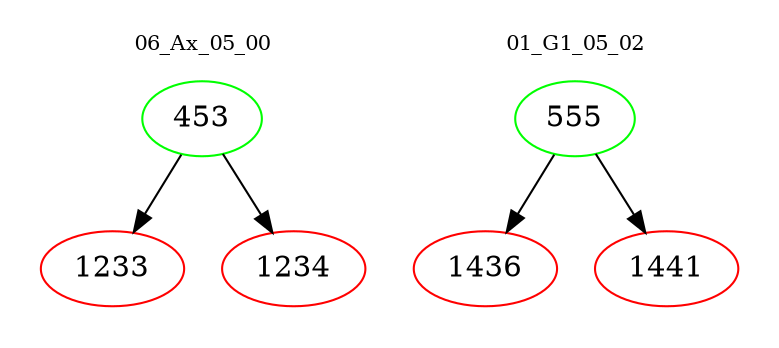 digraph{
subgraph cluster_0 {
color = white
label = "06_Ax_05_00";
fontsize=10;
T0_453 [label="453", color="green"]
T0_453 -> T0_1233 [color="black"]
T0_1233 [label="1233", color="red"]
T0_453 -> T0_1234 [color="black"]
T0_1234 [label="1234", color="red"]
}
subgraph cluster_1 {
color = white
label = "01_G1_05_02";
fontsize=10;
T1_555 [label="555", color="green"]
T1_555 -> T1_1436 [color="black"]
T1_1436 [label="1436", color="red"]
T1_555 -> T1_1441 [color="black"]
T1_1441 [label="1441", color="red"]
}
}
